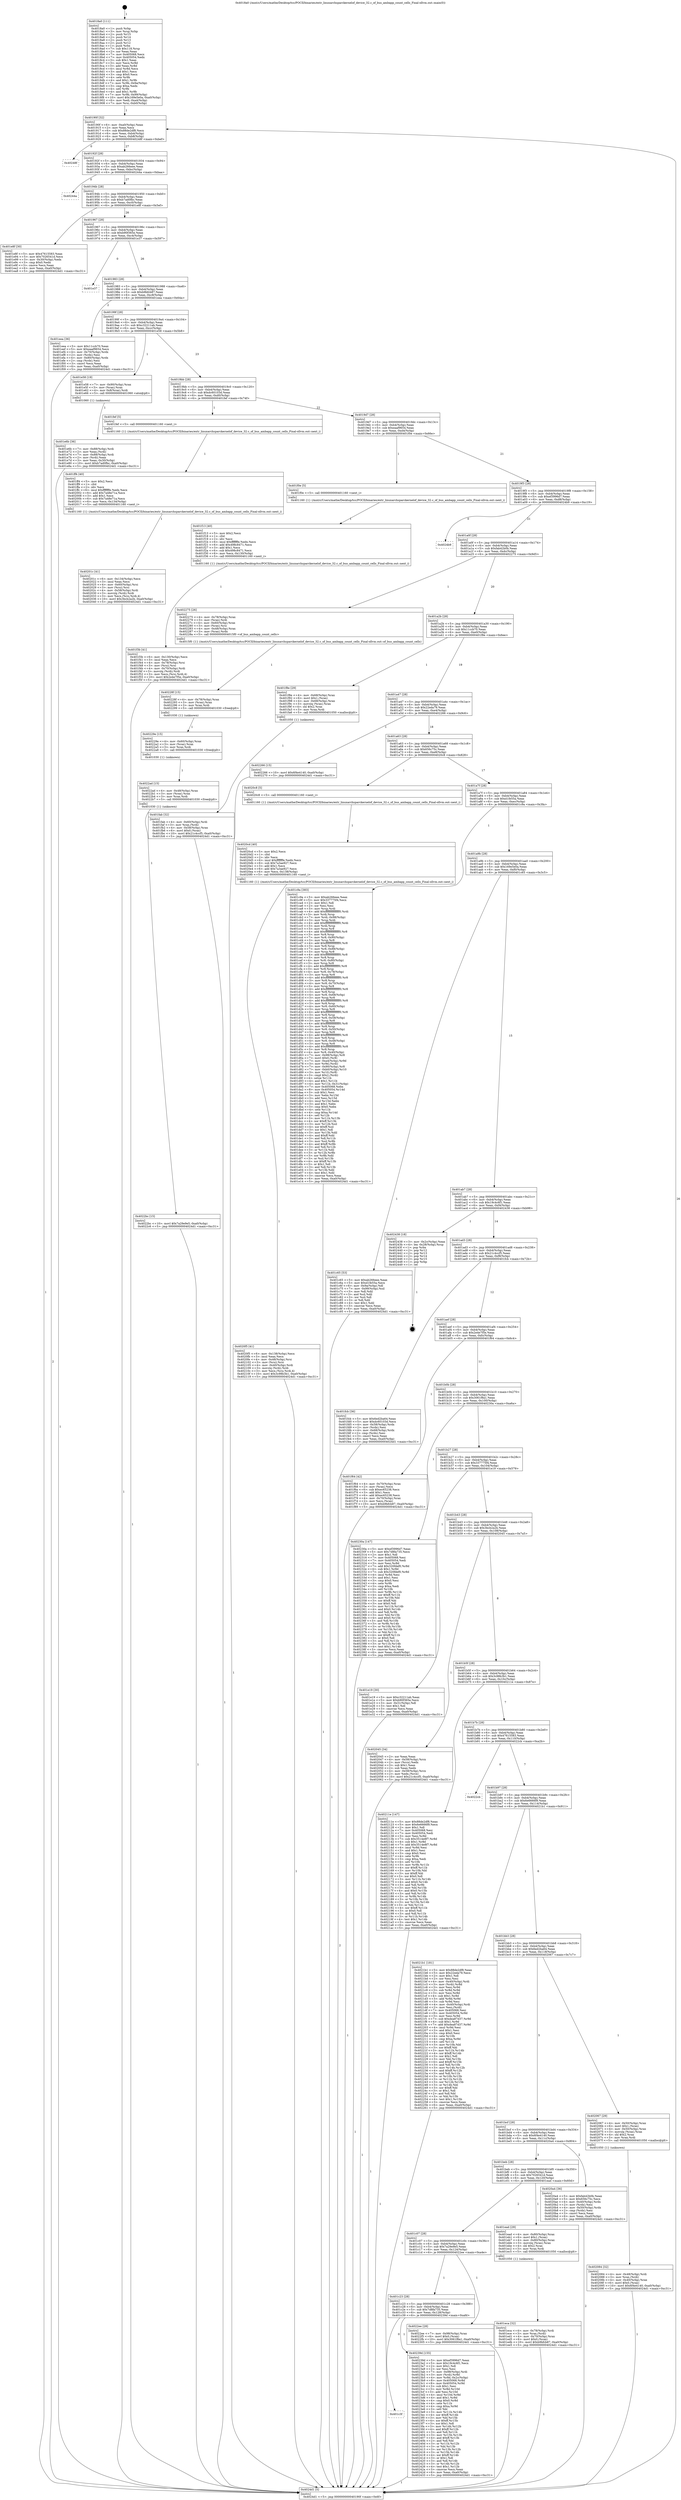 digraph "0x4018a0" {
  label = "0x4018a0 (/mnt/c/Users/mathe/Desktop/tcc/POCII/binaries/extr_linuxarchsparckernelof_device_32.c_of_bus_ambapp_count_cells_Final-ollvm.out::main(0))"
  labelloc = "t"
  node[shape=record]

  Entry [label="",width=0.3,height=0.3,shape=circle,fillcolor=black,style=filled]
  "0x40190f" [label="{
     0x40190f [32]\l
     | [instrs]\l
     &nbsp;&nbsp;0x40190f \<+6\>: mov -0xa0(%rbp),%eax\l
     &nbsp;&nbsp;0x401915 \<+2\>: mov %eax,%ecx\l
     &nbsp;&nbsp;0x401917 \<+6\>: sub $0x88de2df8,%ecx\l
     &nbsp;&nbsp;0x40191d \<+6\>: mov %eax,-0xb4(%rbp)\l
     &nbsp;&nbsp;0x401923 \<+6\>: mov %ecx,-0xb8(%rbp)\l
     &nbsp;&nbsp;0x401929 \<+6\>: je 000000000040248f \<main+0xbef\>\l
  }"]
  "0x40248f" [label="{
     0x40248f\l
  }", style=dashed]
  "0x40192f" [label="{
     0x40192f [28]\l
     | [instrs]\l
     &nbsp;&nbsp;0x40192f \<+5\>: jmp 0000000000401934 \<main+0x94\>\l
     &nbsp;&nbsp;0x401934 \<+6\>: mov -0xb4(%rbp),%eax\l
     &nbsp;&nbsp;0x40193a \<+5\>: sub $0xab266eee,%eax\l
     &nbsp;&nbsp;0x40193f \<+6\>: mov %eax,-0xbc(%rbp)\l
     &nbsp;&nbsp;0x401945 \<+6\>: je 000000000040244a \<main+0xbaa\>\l
  }"]
  Exit [label="",width=0.3,height=0.3,shape=circle,fillcolor=black,style=filled,peripheries=2]
  "0x40244a" [label="{
     0x40244a\l
  }", style=dashed]
  "0x40194b" [label="{
     0x40194b [28]\l
     | [instrs]\l
     &nbsp;&nbsp;0x40194b \<+5\>: jmp 0000000000401950 \<main+0xb0\>\l
     &nbsp;&nbsp;0x401950 \<+6\>: mov -0xb4(%rbp),%eax\l
     &nbsp;&nbsp;0x401956 \<+5\>: sub $0xb7ad0fbc,%eax\l
     &nbsp;&nbsp;0x40195b \<+6\>: mov %eax,-0xc0(%rbp)\l
     &nbsp;&nbsp;0x401961 \<+6\>: je 0000000000401e8f \<main+0x5ef\>\l
  }"]
  "0x401c3f" [label="{
     0x401c3f\l
  }", style=dashed]
  "0x401e8f" [label="{
     0x401e8f [30]\l
     | [instrs]\l
     &nbsp;&nbsp;0x401e8f \<+5\>: mov $0x47615583,%eax\l
     &nbsp;&nbsp;0x401e94 \<+5\>: mov $0x7026541d,%ecx\l
     &nbsp;&nbsp;0x401e99 \<+3\>: mov -0x30(%rbp),%edx\l
     &nbsp;&nbsp;0x401e9c \<+3\>: cmp $0x0,%edx\l
     &nbsp;&nbsp;0x401e9f \<+3\>: cmove %ecx,%eax\l
     &nbsp;&nbsp;0x401ea2 \<+6\>: mov %eax,-0xa0(%rbp)\l
     &nbsp;&nbsp;0x401ea8 \<+5\>: jmp 00000000004024d1 \<main+0xc31\>\l
  }"]
  "0x401967" [label="{
     0x401967 [28]\l
     | [instrs]\l
     &nbsp;&nbsp;0x401967 \<+5\>: jmp 000000000040196c \<main+0xcc\>\l
     &nbsp;&nbsp;0x40196c \<+6\>: mov -0xb4(%rbp),%eax\l
     &nbsp;&nbsp;0x401972 \<+5\>: sub $0xb90f365e,%eax\l
     &nbsp;&nbsp;0x401977 \<+6\>: mov %eax,-0xc4(%rbp)\l
     &nbsp;&nbsp;0x40197d \<+6\>: je 0000000000401e37 \<main+0x597\>\l
  }"]
  "0x40239d" [label="{
     0x40239d [155]\l
     | [instrs]\l
     &nbsp;&nbsp;0x40239d \<+5\>: mov $0xef3996d7,%eax\l
     &nbsp;&nbsp;0x4023a2 \<+5\>: mov $0x19c4c6f1,%ecx\l
     &nbsp;&nbsp;0x4023a7 \<+2\>: mov $0x1,%dl\l
     &nbsp;&nbsp;0x4023a9 \<+2\>: xor %esi,%esi\l
     &nbsp;&nbsp;0x4023ab \<+7\>: mov -0x98(%rbp),%rdi\l
     &nbsp;&nbsp;0x4023b2 \<+3\>: mov (%rdi),%r8d\l
     &nbsp;&nbsp;0x4023b5 \<+4\>: mov %r8d,-0x2c(%rbp)\l
     &nbsp;&nbsp;0x4023b9 \<+8\>: mov 0x405068,%r8d\l
     &nbsp;&nbsp;0x4023c1 \<+8\>: mov 0x405054,%r9d\l
     &nbsp;&nbsp;0x4023c9 \<+3\>: sub $0x1,%esi\l
     &nbsp;&nbsp;0x4023cc \<+3\>: mov %r8d,%r10d\l
     &nbsp;&nbsp;0x4023cf \<+3\>: add %esi,%r10d\l
     &nbsp;&nbsp;0x4023d2 \<+4\>: imul %r10d,%r8d\l
     &nbsp;&nbsp;0x4023d6 \<+4\>: and $0x1,%r8d\l
     &nbsp;&nbsp;0x4023da \<+4\>: cmp $0x0,%r8d\l
     &nbsp;&nbsp;0x4023de \<+4\>: sete %r11b\l
     &nbsp;&nbsp;0x4023e2 \<+4\>: cmp $0xa,%r9d\l
     &nbsp;&nbsp;0x4023e6 \<+3\>: setl %bl\l
     &nbsp;&nbsp;0x4023e9 \<+3\>: mov %r11b,%r14b\l
     &nbsp;&nbsp;0x4023ec \<+4\>: xor $0xff,%r14b\l
     &nbsp;&nbsp;0x4023f0 \<+3\>: mov %bl,%r15b\l
     &nbsp;&nbsp;0x4023f3 \<+4\>: xor $0xff,%r15b\l
     &nbsp;&nbsp;0x4023f7 \<+3\>: xor $0x1,%dl\l
     &nbsp;&nbsp;0x4023fa \<+3\>: mov %r14b,%r12b\l
     &nbsp;&nbsp;0x4023fd \<+4\>: and $0xff,%r12b\l
     &nbsp;&nbsp;0x402401 \<+3\>: and %dl,%r11b\l
     &nbsp;&nbsp;0x402404 \<+3\>: mov %r15b,%r13b\l
     &nbsp;&nbsp;0x402407 \<+4\>: and $0xff,%r13b\l
     &nbsp;&nbsp;0x40240b \<+2\>: and %dl,%bl\l
     &nbsp;&nbsp;0x40240d \<+3\>: or %r11b,%r12b\l
     &nbsp;&nbsp;0x402410 \<+3\>: or %bl,%r13b\l
     &nbsp;&nbsp;0x402413 \<+3\>: xor %r13b,%r12b\l
     &nbsp;&nbsp;0x402416 \<+3\>: or %r15b,%r14b\l
     &nbsp;&nbsp;0x402419 \<+4\>: xor $0xff,%r14b\l
     &nbsp;&nbsp;0x40241d \<+3\>: or $0x1,%dl\l
     &nbsp;&nbsp;0x402420 \<+3\>: and %dl,%r14b\l
     &nbsp;&nbsp;0x402423 \<+3\>: or %r14b,%r12b\l
     &nbsp;&nbsp;0x402426 \<+4\>: test $0x1,%r12b\l
     &nbsp;&nbsp;0x40242a \<+3\>: cmovne %ecx,%eax\l
     &nbsp;&nbsp;0x40242d \<+6\>: mov %eax,-0xa0(%rbp)\l
     &nbsp;&nbsp;0x402433 \<+5\>: jmp 00000000004024d1 \<main+0xc31\>\l
  }"]
  "0x401e37" [label="{
     0x401e37\l
  }", style=dashed]
  "0x401983" [label="{
     0x401983 [28]\l
     | [instrs]\l
     &nbsp;&nbsp;0x401983 \<+5\>: jmp 0000000000401988 \<main+0xe8\>\l
     &nbsp;&nbsp;0x401988 \<+6\>: mov -0xb4(%rbp),%eax\l
     &nbsp;&nbsp;0x40198e \<+5\>: sub $0xb9bfcb87,%eax\l
     &nbsp;&nbsp;0x401993 \<+6\>: mov %eax,-0xc8(%rbp)\l
     &nbsp;&nbsp;0x401999 \<+6\>: je 0000000000401eea \<main+0x64a\>\l
  }"]
  "0x401c23" [label="{
     0x401c23 [28]\l
     | [instrs]\l
     &nbsp;&nbsp;0x401c23 \<+5\>: jmp 0000000000401c28 \<main+0x388\>\l
     &nbsp;&nbsp;0x401c28 \<+6\>: mov -0xb4(%rbp),%eax\l
     &nbsp;&nbsp;0x401c2e \<+5\>: sub $0x7d8fa735,%eax\l
     &nbsp;&nbsp;0x401c33 \<+6\>: mov %eax,-0x128(%rbp)\l
     &nbsp;&nbsp;0x401c39 \<+6\>: je 000000000040239d \<main+0xafd\>\l
  }"]
  "0x401eea" [label="{
     0x401eea [36]\l
     | [instrs]\l
     &nbsp;&nbsp;0x401eea \<+5\>: mov $0x11ccb70,%eax\l
     &nbsp;&nbsp;0x401eef \<+5\>: mov $0xeaaf9654,%ecx\l
     &nbsp;&nbsp;0x401ef4 \<+4\>: mov -0x70(%rbp),%rdx\l
     &nbsp;&nbsp;0x401ef8 \<+2\>: mov (%rdx),%esi\l
     &nbsp;&nbsp;0x401efa \<+4\>: mov -0x80(%rbp),%rdx\l
     &nbsp;&nbsp;0x401efe \<+2\>: cmp (%rdx),%esi\l
     &nbsp;&nbsp;0x401f00 \<+3\>: cmovl %ecx,%eax\l
     &nbsp;&nbsp;0x401f03 \<+6\>: mov %eax,-0xa0(%rbp)\l
     &nbsp;&nbsp;0x401f09 \<+5\>: jmp 00000000004024d1 \<main+0xc31\>\l
  }"]
  "0x40199f" [label="{
     0x40199f [28]\l
     | [instrs]\l
     &nbsp;&nbsp;0x40199f \<+5\>: jmp 00000000004019a4 \<main+0x104\>\l
     &nbsp;&nbsp;0x4019a4 \<+6\>: mov -0xb4(%rbp),%eax\l
     &nbsp;&nbsp;0x4019aa \<+5\>: sub $0xc32211ab,%eax\l
     &nbsp;&nbsp;0x4019af \<+6\>: mov %eax,-0xcc(%rbp)\l
     &nbsp;&nbsp;0x4019b5 \<+6\>: je 0000000000401e58 \<main+0x5b8\>\l
  }"]
  "0x4022ee" [label="{
     0x4022ee [28]\l
     | [instrs]\l
     &nbsp;&nbsp;0x4022ee \<+7\>: mov -0x98(%rbp),%rax\l
     &nbsp;&nbsp;0x4022f5 \<+6\>: movl $0x0,(%rax)\l
     &nbsp;&nbsp;0x4022fb \<+10\>: movl $0x3061f8a1,-0xa0(%rbp)\l
     &nbsp;&nbsp;0x402305 \<+5\>: jmp 00000000004024d1 \<main+0xc31\>\l
  }"]
  "0x401e58" [label="{
     0x401e58 [19]\l
     | [instrs]\l
     &nbsp;&nbsp;0x401e58 \<+7\>: mov -0x90(%rbp),%rax\l
     &nbsp;&nbsp;0x401e5f \<+3\>: mov (%rax),%rax\l
     &nbsp;&nbsp;0x401e62 \<+4\>: mov 0x8(%rax),%rdi\l
     &nbsp;&nbsp;0x401e66 \<+5\>: call 0000000000401060 \<atoi@plt\>\l
     | [calls]\l
     &nbsp;&nbsp;0x401060 \{1\} (unknown)\l
  }"]
  "0x4019bb" [label="{
     0x4019bb [28]\l
     | [instrs]\l
     &nbsp;&nbsp;0x4019bb \<+5\>: jmp 00000000004019c0 \<main+0x120\>\l
     &nbsp;&nbsp;0x4019c0 \<+6\>: mov -0xb4(%rbp),%eax\l
     &nbsp;&nbsp;0x4019c6 \<+5\>: sub $0xdc60103d,%eax\l
     &nbsp;&nbsp;0x4019cb \<+6\>: mov %eax,-0xd0(%rbp)\l
     &nbsp;&nbsp;0x4019d1 \<+6\>: je 0000000000401fef \<main+0x74f\>\l
  }"]
  "0x4022bc" [label="{
     0x4022bc [15]\l
     | [instrs]\l
     &nbsp;&nbsp;0x4022bc \<+10\>: movl $0x7a29e9e5,-0xa0(%rbp)\l
     &nbsp;&nbsp;0x4022c6 \<+5\>: jmp 00000000004024d1 \<main+0xc31\>\l
  }"]
  "0x401fef" [label="{
     0x401fef [5]\l
     | [instrs]\l
     &nbsp;&nbsp;0x401fef \<+5\>: call 0000000000401160 \<next_i\>\l
     | [calls]\l
     &nbsp;&nbsp;0x401160 \{1\} (/mnt/c/Users/mathe/Desktop/tcc/POCII/binaries/extr_linuxarchsparckernelof_device_32.c_of_bus_ambapp_count_cells_Final-ollvm.out::next_i)\l
  }"]
  "0x4019d7" [label="{
     0x4019d7 [28]\l
     | [instrs]\l
     &nbsp;&nbsp;0x4019d7 \<+5\>: jmp 00000000004019dc \<main+0x13c\>\l
     &nbsp;&nbsp;0x4019dc \<+6\>: mov -0xb4(%rbp),%eax\l
     &nbsp;&nbsp;0x4019e2 \<+5\>: sub $0xeaaf9654,%eax\l
     &nbsp;&nbsp;0x4019e7 \<+6\>: mov %eax,-0xd4(%rbp)\l
     &nbsp;&nbsp;0x4019ed \<+6\>: je 0000000000401f0e \<main+0x66e\>\l
  }"]
  "0x4022ad" [label="{
     0x4022ad [15]\l
     | [instrs]\l
     &nbsp;&nbsp;0x4022ad \<+4\>: mov -0x48(%rbp),%rax\l
     &nbsp;&nbsp;0x4022b1 \<+3\>: mov (%rax),%rax\l
     &nbsp;&nbsp;0x4022b4 \<+3\>: mov %rax,%rdi\l
     &nbsp;&nbsp;0x4022b7 \<+5\>: call 0000000000401030 \<free@plt\>\l
     | [calls]\l
     &nbsp;&nbsp;0x401030 \{1\} (unknown)\l
  }"]
  "0x401f0e" [label="{
     0x401f0e [5]\l
     | [instrs]\l
     &nbsp;&nbsp;0x401f0e \<+5\>: call 0000000000401160 \<next_i\>\l
     | [calls]\l
     &nbsp;&nbsp;0x401160 \{1\} (/mnt/c/Users/mathe/Desktop/tcc/POCII/binaries/extr_linuxarchsparckernelof_device_32.c_of_bus_ambapp_count_cells_Final-ollvm.out::next_i)\l
  }"]
  "0x4019f3" [label="{
     0x4019f3 [28]\l
     | [instrs]\l
     &nbsp;&nbsp;0x4019f3 \<+5\>: jmp 00000000004019f8 \<main+0x158\>\l
     &nbsp;&nbsp;0x4019f8 \<+6\>: mov -0xb4(%rbp),%eax\l
     &nbsp;&nbsp;0x4019fe \<+5\>: sub $0xef3996d7,%eax\l
     &nbsp;&nbsp;0x401a03 \<+6\>: mov %eax,-0xd8(%rbp)\l
     &nbsp;&nbsp;0x401a09 \<+6\>: je 00000000004024b9 \<main+0xc19\>\l
  }"]
  "0x40229e" [label="{
     0x40229e [15]\l
     | [instrs]\l
     &nbsp;&nbsp;0x40229e \<+4\>: mov -0x60(%rbp),%rax\l
     &nbsp;&nbsp;0x4022a2 \<+3\>: mov (%rax),%rax\l
     &nbsp;&nbsp;0x4022a5 \<+3\>: mov %rax,%rdi\l
     &nbsp;&nbsp;0x4022a8 \<+5\>: call 0000000000401030 \<free@plt\>\l
     | [calls]\l
     &nbsp;&nbsp;0x401030 \{1\} (unknown)\l
  }"]
  "0x4024b9" [label="{
     0x4024b9\l
  }", style=dashed]
  "0x401a0f" [label="{
     0x401a0f [28]\l
     | [instrs]\l
     &nbsp;&nbsp;0x401a0f \<+5\>: jmp 0000000000401a14 \<main+0x174\>\l
     &nbsp;&nbsp;0x401a14 \<+6\>: mov -0xb4(%rbp),%eax\l
     &nbsp;&nbsp;0x401a1a \<+5\>: sub $0xfab42b0b,%eax\l
     &nbsp;&nbsp;0x401a1f \<+6\>: mov %eax,-0xdc(%rbp)\l
     &nbsp;&nbsp;0x401a25 \<+6\>: je 0000000000402275 \<main+0x9d5\>\l
  }"]
  "0x40228f" [label="{
     0x40228f [15]\l
     | [instrs]\l
     &nbsp;&nbsp;0x40228f \<+4\>: mov -0x78(%rbp),%rax\l
     &nbsp;&nbsp;0x402293 \<+3\>: mov (%rax),%rax\l
     &nbsp;&nbsp;0x402296 \<+3\>: mov %rax,%rdi\l
     &nbsp;&nbsp;0x402299 \<+5\>: call 0000000000401030 \<free@plt\>\l
     | [calls]\l
     &nbsp;&nbsp;0x401030 \{1\} (unknown)\l
  }"]
  "0x402275" [label="{
     0x402275 [26]\l
     | [instrs]\l
     &nbsp;&nbsp;0x402275 \<+4\>: mov -0x78(%rbp),%rax\l
     &nbsp;&nbsp;0x402279 \<+3\>: mov (%rax),%rdi\l
     &nbsp;&nbsp;0x40227c \<+4\>: mov -0x60(%rbp),%rax\l
     &nbsp;&nbsp;0x402280 \<+3\>: mov (%rax),%rsi\l
     &nbsp;&nbsp;0x402283 \<+4\>: mov -0x48(%rbp),%rax\l
     &nbsp;&nbsp;0x402287 \<+3\>: mov (%rax),%rdx\l
     &nbsp;&nbsp;0x40228a \<+5\>: call 00000000004015f0 \<of_bus_ambapp_count_cells\>\l
     | [calls]\l
     &nbsp;&nbsp;0x4015f0 \{1\} (/mnt/c/Users/mathe/Desktop/tcc/POCII/binaries/extr_linuxarchsparckernelof_device_32.c_of_bus_ambapp_count_cells_Final-ollvm.out::of_bus_ambapp_count_cells)\l
  }"]
  "0x401a2b" [label="{
     0x401a2b [28]\l
     | [instrs]\l
     &nbsp;&nbsp;0x401a2b \<+5\>: jmp 0000000000401a30 \<main+0x190\>\l
     &nbsp;&nbsp;0x401a30 \<+6\>: mov -0xb4(%rbp),%eax\l
     &nbsp;&nbsp;0x401a36 \<+5\>: sub $0x11ccb70,%eax\l
     &nbsp;&nbsp;0x401a3b \<+6\>: mov %eax,-0xe0(%rbp)\l
     &nbsp;&nbsp;0x401a41 \<+6\>: je 0000000000401f8e \<main+0x6ee\>\l
  }"]
  "0x4020f5" [label="{
     0x4020f5 [41]\l
     | [instrs]\l
     &nbsp;&nbsp;0x4020f5 \<+6\>: mov -0x138(%rbp),%ecx\l
     &nbsp;&nbsp;0x4020fb \<+3\>: imul %eax,%ecx\l
     &nbsp;&nbsp;0x4020fe \<+4\>: mov -0x48(%rbp),%rsi\l
     &nbsp;&nbsp;0x402102 \<+3\>: mov (%rsi),%rsi\l
     &nbsp;&nbsp;0x402105 \<+4\>: mov -0x40(%rbp),%rdi\l
     &nbsp;&nbsp;0x402109 \<+3\>: movslq (%rdi),%rdi\l
     &nbsp;&nbsp;0x40210c \<+3\>: mov %ecx,(%rsi,%rdi,4)\l
     &nbsp;&nbsp;0x40210f \<+10\>: movl $0x3c98b3b1,-0xa0(%rbp)\l
     &nbsp;&nbsp;0x402119 \<+5\>: jmp 00000000004024d1 \<main+0xc31\>\l
  }"]
  "0x401f8e" [label="{
     0x401f8e [29]\l
     | [instrs]\l
     &nbsp;&nbsp;0x401f8e \<+4\>: mov -0x68(%rbp),%rax\l
     &nbsp;&nbsp;0x401f92 \<+6\>: movl $0x1,(%rax)\l
     &nbsp;&nbsp;0x401f98 \<+4\>: mov -0x68(%rbp),%rax\l
     &nbsp;&nbsp;0x401f9c \<+3\>: movslq (%rax),%rax\l
     &nbsp;&nbsp;0x401f9f \<+4\>: shl $0x2,%rax\l
     &nbsp;&nbsp;0x401fa3 \<+3\>: mov %rax,%rdi\l
     &nbsp;&nbsp;0x401fa6 \<+5\>: call 0000000000401050 \<malloc@plt\>\l
     | [calls]\l
     &nbsp;&nbsp;0x401050 \{1\} (unknown)\l
  }"]
  "0x401a47" [label="{
     0x401a47 [28]\l
     | [instrs]\l
     &nbsp;&nbsp;0x401a47 \<+5\>: jmp 0000000000401a4c \<main+0x1ac\>\l
     &nbsp;&nbsp;0x401a4c \<+6\>: mov -0xb4(%rbp),%eax\l
     &nbsp;&nbsp;0x401a52 \<+5\>: sub $0x22eda79,%eax\l
     &nbsp;&nbsp;0x401a57 \<+6\>: mov %eax,-0xe4(%rbp)\l
     &nbsp;&nbsp;0x401a5d \<+6\>: je 0000000000402266 \<main+0x9c6\>\l
  }"]
  "0x4020cd" [label="{
     0x4020cd [40]\l
     | [instrs]\l
     &nbsp;&nbsp;0x4020cd \<+5\>: mov $0x2,%ecx\l
     &nbsp;&nbsp;0x4020d2 \<+1\>: cltd\l
     &nbsp;&nbsp;0x4020d3 \<+2\>: idiv %ecx\l
     &nbsp;&nbsp;0x4020d5 \<+6\>: imul $0xfffffffe,%edx,%ecx\l
     &nbsp;&nbsp;0x4020db \<+6\>: sub $0x7a3ae927,%ecx\l
     &nbsp;&nbsp;0x4020e1 \<+3\>: add $0x1,%ecx\l
     &nbsp;&nbsp;0x4020e4 \<+6\>: add $0x7a3ae927,%ecx\l
     &nbsp;&nbsp;0x4020ea \<+6\>: mov %ecx,-0x138(%rbp)\l
     &nbsp;&nbsp;0x4020f0 \<+5\>: call 0000000000401160 \<next_i\>\l
     | [calls]\l
     &nbsp;&nbsp;0x401160 \{1\} (/mnt/c/Users/mathe/Desktop/tcc/POCII/binaries/extr_linuxarchsparckernelof_device_32.c_of_bus_ambapp_count_cells_Final-ollvm.out::next_i)\l
  }"]
  "0x402266" [label="{
     0x402266 [15]\l
     | [instrs]\l
     &nbsp;&nbsp;0x402266 \<+10\>: movl $0x6f4e4140,-0xa0(%rbp)\l
     &nbsp;&nbsp;0x402270 \<+5\>: jmp 00000000004024d1 \<main+0xc31\>\l
  }"]
  "0x401a63" [label="{
     0x401a63 [28]\l
     | [instrs]\l
     &nbsp;&nbsp;0x401a63 \<+5\>: jmp 0000000000401a68 \<main+0x1c8\>\l
     &nbsp;&nbsp;0x401a68 \<+6\>: mov -0xb4(%rbp),%eax\l
     &nbsp;&nbsp;0x401a6e \<+5\>: sub $0x656c75c,%eax\l
     &nbsp;&nbsp;0x401a73 \<+6\>: mov %eax,-0xe8(%rbp)\l
     &nbsp;&nbsp;0x401a79 \<+6\>: je 00000000004020c8 \<main+0x828\>\l
  }"]
  "0x402084" [label="{
     0x402084 [32]\l
     | [instrs]\l
     &nbsp;&nbsp;0x402084 \<+4\>: mov -0x48(%rbp),%rdi\l
     &nbsp;&nbsp;0x402088 \<+3\>: mov %rax,(%rdi)\l
     &nbsp;&nbsp;0x40208b \<+4\>: mov -0x40(%rbp),%rax\l
     &nbsp;&nbsp;0x40208f \<+6\>: movl $0x0,(%rax)\l
     &nbsp;&nbsp;0x402095 \<+10\>: movl $0x6f4e4140,-0xa0(%rbp)\l
     &nbsp;&nbsp;0x40209f \<+5\>: jmp 00000000004024d1 \<main+0xc31\>\l
  }"]
  "0x4020c8" [label="{
     0x4020c8 [5]\l
     | [instrs]\l
     &nbsp;&nbsp;0x4020c8 \<+5\>: call 0000000000401160 \<next_i\>\l
     | [calls]\l
     &nbsp;&nbsp;0x401160 \{1\} (/mnt/c/Users/mathe/Desktop/tcc/POCII/binaries/extr_linuxarchsparckernelof_device_32.c_of_bus_ambapp_count_cells_Final-ollvm.out::next_i)\l
  }"]
  "0x401a7f" [label="{
     0x401a7f [28]\l
     | [instrs]\l
     &nbsp;&nbsp;0x401a7f \<+5\>: jmp 0000000000401a84 \<main+0x1e4\>\l
     &nbsp;&nbsp;0x401a84 \<+6\>: mov -0xb4(%rbp),%eax\l
     &nbsp;&nbsp;0x401a8a \<+5\>: sub $0xd1fe55a,%eax\l
     &nbsp;&nbsp;0x401a8f \<+6\>: mov %eax,-0xec(%rbp)\l
     &nbsp;&nbsp;0x401a95 \<+6\>: je 0000000000401c9a \<main+0x3fa\>\l
  }"]
  "0x40201c" [label="{
     0x40201c [41]\l
     | [instrs]\l
     &nbsp;&nbsp;0x40201c \<+6\>: mov -0x134(%rbp),%ecx\l
     &nbsp;&nbsp;0x402022 \<+3\>: imul %eax,%ecx\l
     &nbsp;&nbsp;0x402025 \<+4\>: mov -0x60(%rbp),%rsi\l
     &nbsp;&nbsp;0x402029 \<+3\>: mov (%rsi),%rsi\l
     &nbsp;&nbsp;0x40202c \<+4\>: mov -0x58(%rbp),%rdi\l
     &nbsp;&nbsp;0x402030 \<+3\>: movslq (%rdi),%rdi\l
     &nbsp;&nbsp;0x402033 \<+3\>: mov %ecx,(%rsi,%rdi,4)\l
     &nbsp;&nbsp;0x402036 \<+10\>: movl $0x3bcb2a2b,-0xa0(%rbp)\l
     &nbsp;&nbsp;0x402040 \<+5\>: jmp 00000000004024d1 \<main+0xc31\>\l
  }"]
  "0x401c9a" [label="{
     0x401c9a [383]\l
     | [instrs]\l
     &nbsp;&nbsp;0x401c9a \<+5\>: mov $0xab266eee,%eax\l
     &nbsp;&nbsp;0x401c9f \<+5\>: mov $0x337775f4,%ecx\l
     &nbsp;&nbsp;0x401ca4 \<+2\>: mov $0x1,%dl\l
     &nbsp;&nbsp;0x401ca6 \<+2\>: xor %esi,%esi\l
     &nbsp;&nbsp;0x401ca8 \<+3\>: mov %rsp,%rdi\l
     &nbsp;&nbsp;0x401cab \<+4\>: add $0xfffffffffffffff0,%rdi\l
     &nbsp;&nbsp;0x401caf \<+3\>: mov %rdi,%rsp\l
     &nbsp;&nbsp;0x401cb2 \<+7\>: mov %rdi,-0x98(%rbp)\l
     &nbsp;&nbsp;0x401cb9 \<+3\>: mov %rsp,%rdi\l
     &nbsp;&nbsp;0x401cbc \<+4\>: add $0xfffffffffffffff0,%rdi\l
     &nbsp;&nbsp;0x401cc0 \<+3\>: mov %rdi,%rsp\l
     &nbsp;&nbsp;0x401cc3 \<+3\>: mov %rsp,%r8\l
     &nbsp;&nbsp;0x401cc6 \<+4\>: add $0xfffffffffffffff0,%r8\l
     &nbsp;&nbsp;0x401cca \<+3\>: mov %r8,%rsp\l
     &nbsp;&nbsp;0x401ccd \<+7\>: mov %r8,-0x90(%rbp)\l
     &nbsp;&nbsp;0x401cd4 \<+3\>: mov %rsp,%r8\l
     &nbsp;&nbsp;0x401cd7 \<+4\>: add $0xfffffffffffffff0,%r8\l
     &nbsp;&nbsp;0x401cdb \<+3\>: mov %r8,%rsp\l
     &nbsp;&nbsp;0x401cde \<+7\>: mov %r8,-0x88(%rbp)\l
     &nbsp;&nbsp;0x401ce5 \<+3\>: mov %rsp,%r8\l
     &nbsp;&nbsp;0x401ce8 \<+4\>: add $0xfffffffffffffff0,%r8\l
     &nbsp;&nbsp;0x401cec \<+3\>: mov %r8,%rsp\l
     &nbsp;&nbsp;0x401cef \<+4\>: mov %r8,-0x80(%rbp)\l
     &nbsp;&nbsp;0x401cf3 \<+3\>: mov %rsp,%r8\l
     &nbsp;&nbsp;0x401cf6 \<+4\>: add $0xfffffffffffffff0,%r8\l
     &nbsp;&nbsp;0x401cfa \<+3\>: mov %r8,%rsp\l
     &nbsp;&nbsp;0x401cfd \<+4\>: mov %r8,-0x78(%rbp)\l
     &nbsp;&nbsp;0x401d01 \<+3\>: mov %rsp,%r8\l
     &nbsp;&nbsp;0x401d04 \<+4\>: add $0xfffffffffffffff0,%r8\l
     &nbsp;&nbsp;0x401d08 \<+3\>: mov %r8,%rsp\l
     &nbsp;&nbsp;0x401d0b \<+4\>: mov %r8,-0x70(%rbp)\l
     &nbsp;&nbsp;0x401d0f \<+3\>: mov %rsp,%r8\l
     &nbsp;&nbsp;0x401d12 \<+4\>: add $0xfffffffffffffff0,%r8\l
     &nbsp;&nbsp;0x401d16 \<+3\>: mov %r8,%rsp\l
     &nbsp;&nbsp;0x401d19 \<+4\>: mov %r8,-0x68(%rbp)\l
     &nbsp;&nbsp;0x401d1d \<+3\>: mov %rsp,%r8\l
     &nbsp;&nbsp;0x401d20 \<+4\>: add $0xfffffffffffffff0,%r8\l
     &nbsp;&nbsp;0x401d24 \<+3\>: mov %r8,%rsp\l
     &nbsp;&nbsp;0x401d27 \<+4\>: mov %r8,-0x60(%rbp)\l
     &nbsp;&nbsp;0x401d2b \<+3\>: mov %rsp,%r8\l
     &nbsp;&nbsp;0x401d2e \<+4\>: add $0xfffffffffffffff0,%r8\l
     &nbsp;&nbsp;0x401d32 \<+3\>: mov %r8,%rsp\l
     &nbsp;&nbsp;0x401d35 \<+4\>: mov %r8,-0x58(%rbp)\l
     &nbsp;&nbsp;0x401d39 \<+3\>: mov %rsp,%r8\l
     &nbsp;&nbsp;0x401d3c \<+4\>: add $0xfffffffffffffff0,%r8\l
     &nbsp;&nbsp;0x401d40 \<+3\>: mov %r8,%rsp\l
     &nbsp;&nbsp;0x401d43 \<+4\>: mov %r8,-0x50(%rbp)\l
     &nbsp;&nbsp;0x401d47 \<+3\>: mov %rsp,%r8\l
     &nbsp;&nbsp;0x401d4a \<+4\>: add $0xfffffffffffffff0,%r8\l
     &nbsp;&nbsp;0x401d4e \<+3\>: mov %r8,%rsp\l
     &nbsp;&nbsp;0x401d51 \<+4\>: mov %r8,-0x48(%rbp)\l
     &nbsp;&nbsp;0x401d55 \<+3\>: mov %rsp,%r8\l
     &nbsp;&nbsp;0x401d58 \<+4\>: add $0xfffffffffffffff0,%r8\l
     &nbsp;&nbsp;0x401d5c \<+3\>: mov %r8,%rsp\l
     &nbsp;&nbsp;0x401d5f \<+4\>: mov %r8,-0x40(%rbp)\l
     &nbsp;&nbsp;0x401d63 \<+7\>: mov -0x98(%rbp),%r8\l
     &nbsp;&nbsp;0x401d6a \<+7\>: movl $0x0,(%r8)\l
     &nbsp;&nbsp;0x401d71 \<+7\>: mov -0xa4(%rbp),%r9d\l
     &nbsp;&nbsp;0x401d78 \<+3\>: mov %r9d,(%rdi)\l
     &nbsp;&nbsp;0x401d7b \<+7\>: mov -0x90(%rbp),%r8\l
     &nbsp;&nbsp;0x401d82 \<+7\>: mov -0xb0(%rbp),%r10\l
     &nbsp;&nbsp;0x401d89 \<+3\>: mov %r10,(%r8)\l
     &nbsp;&nbsp;0x401d8c \<+3\>: cmpl $0x2,(%rdi)\l
     &nbsp;&nbsp;0x401d8f \<+4\>: setne %r11b\l
     &nbsp;&nbsp;0x401d93 \<+4\>: and $0x1,%r11b\l
     &nbsp;&nbsp;0x401d97 \<+4\>: mov %r11b,-0x31(%rbp)\l
     &nbsp;&nbsp;0x401d9b \<+7\>: mov 0x405068,%ebx\l
     &nbsp;&nbsp;0x401da2 \<+8\>: mov 0x405054,%r14d\l
     &nbsp;&nbsp;0x401daa \<+3\>: sub $0x1,%esi\l
     &nbsp;&nbsp;0x401dad \<+3\>: mov %ebx,%r15d\l
     &nbsp;&nbsp;0x401db0 \<+3\>: add %esi,%r15d\l
     &nbsp;&nbsp;0x401db3 \<+4\>: imul %r15d,%ebx\l
     &nbsp;&nbsp;0x401db7 \<+3\>: and $0x1,%ebx\l
     &nbsp;&nbsp;0x401dba \<+3\>: cmp $0x0,%ebx\l
     &nbsp;&nbsp;0x401dbd \<+4\>: sete %r11b\l
     &nbsp;&nbsp;0x401dc1 \<+4\>: cmp $0xa,%r14d\l
     &nbsp;&nbsp;0x401dc5 \<+4\>: setl %r12b\l
     &nbsp;&nbsp;0x401dc9 \<+3\>: mov %r11b,%r13b\l
     &nbsp;&nbsp;0x401dcc \<+4\>: xor $0xff,%r13b\l
     &nbsp;&nbsp;0x401dd0 \<+3\>: mov %r12b,%sil\l
     &nbsp;&nbsp;0x401dd3 \<+4\>: xor $0xff,%sil\l
     &nbsp;&nbsp;0x401dd7 \<+3\>: xor $0x1,%dl\l
     &nbsp;&nbsp;0x401dda \<+3\>: mov %r13b,%dil\l
     &nbsp;&nbsp;0x401ddd \<+4\>: and $0xff,%dil\l
     &nbsp;&nbsp;0x401de1 \<+3\>: and %dl,%r11b\l
     &nbsp;&nbsp;0x401de4 \<+3\>: mov %sil,%r8b\l
     &nbsp;&nbsp;0x401de7 \<+4\>: and $0xff,%r8b\l
     &nbsp;&nbsp;0x401deb \<+3\>: and %dl,%r12b\l
     &nbsp;&nbsp;0x401dee \<+3\>: or %r11b,%dil\l
     &nbsp;&nbsp;0x401df1 \<+3\>: or %r12b,%r8b\l
     &nbsp;&nbsp;0x401df4 \<+3\>: xor %r8b,%dil\l
     &nbsp;&nbsp;0x401df7 \<+3\>: or %sil,%r13b\l
     &nbsp;&nbsp;0x401dfa \<+4\>: xor $0xff,%r13b\l
     &nbsp;&nbsp;0x401dfe \<+3\>: or $0x1,%dl\l
     &nbsp;&nbsp;0x401e01 \<+3\>: and %dl,%r13b\l
     &nbsp;&nbsp;0x401e04 \<+3\>: or %r13b,%dil\l
     &nbsp;&nbsp;0x401e07 \<+4\>: test $0x1,%dil\l
     &nbsp;&nbsp;0x401e0b \<+3\>: cmovne %ecx,%eax\l
     &nbsp;&nbsp;0x401e0e \<+6\>: mov %eax,-0xa0(%rbp)\l
     &nbsp;&nbsp;0x401e14 \<+5\>: jmp 00000000004024d1 \<main+0xc31\>\l
  }"]
  "0x401a9b" [label="{
     0x401a9b [28]\l
     | [instrs]\l
     &nbsp;&nbsp;0x401a9b \<+5\>: jmp 0000000000401aa0 \<main+0x200\>\l
     &nbsp;&nbsp;0x401aa0 \<+6\>: mov -0xb4(%rbp),%eax\l
     &nbsp;&nbsp;0x401aa6 \<+5\>: sub $0x169e5e0a,%eax\l
     &nbsp;&nbsp;0x401aab \<+6\>: mov %eax,-0xf0(%rbp)\l
     &nbsp;&nbsp;0x401ab1 \<+6\>: je 0000000000401c65 \<main+0x3c5\>\l
  }"]
  "0x401ff4" [label="{
     0x401ff4 [40]\l
     | [instrs]\l
     &nbsp;&nbsp;0x401ff4 \<+5\>: mov $0x2,%ecx\l
     &nbsp;&nbsp;0x401ff9 \<+1\>: cltd\l
     &nbsp;&nbsp;0x401ffa \<+2\>: idiv %ecx\l
     &nbsp;&nbsp;0x401ffc \<+6\>: imul $0xfffffffe,%edx,%ecx\l
     &nbsp;&nbsp;0x402002 \<+6\>: add $0x7a48e71a,%ecx\l
     &nbsp;&nbsp;0x402008 \<+3\>: add $0x1,%ecx\l
     &nbsp;&nbsp;0x40200b \<+6\>: sub $0x7a48e71a,%ecx\l
     &nbsp;&nbsp;0x402011 \<+6\>: mov %ecx,-0x134(%rbp)\l
     &nbsp;&nbsp;0x402017 \<+5\>: call 0000000000401160 \<next_i\>\l
     | [calls]\l
     &nbsp;&nbsp;0x401160 \{1\} (/mnt/c/Users/mathe/Desktop/tcc/POCII/binaries/extr_linuxarchsparckernelof_device_32.c_of_bus_ambapp_count_cells_Final-ollvm.out::next_i)\l
  }"]
  "0x401c65" [label="{
     0x401c65 [53]\l
     | [instrs]\l
     &nbsp;&nbsp;0x401c65 \<+5\>: mov $0xab266eee,%eax\l
     &nbsp;&nbsp;0x401c6a \<+5\>: mov $0xd1fe55a,%ecx\l
     &nbsp;&nbsp;0x401c6f \<+6\>: mov -0x9a(%rbp),%dl\l
     &nbsp;&nbsp;0x401c75 \<+7\>: mov -0x99(%rbp),%sil\l
     &nbsp;&nbsp;0x401c7c \<+3\>: mov %dl,%dil\l
     &nbsp;&nbsp;0x401c7f \<+3\>: and %sil,%dil\l
     &nbsp;&nbsp;0x401c82 \<+3\>: xor %sil,%dl\l
     &nbsp;&nbsp;0x401c85 \<+3\>: or %dl,%dil\l
     &nbsp;&nbsp;0x401c88 \<+4\>: test $0x1,%dil\l
     &nbsp;&nbsp;0x401c8c \<+3\>: cmovne %ecx,%eax\l
     &nbsp;&nbsp;0x401c8f \<+6\>: mov %eax,-0xa0(%rbp)\l
     &nbsp;&nbsp;0x401c95 \<+5\>: jmp 00000000004024d1 \<main+0xc31\>\l
  }"]
  "0x401ab7" [label="{
     0x401ab7 [28]\l
     | [instrs]\l
     &nbsp;&nbsp;0x401ab7 \<+5\>: jmp 0000000000401abc \<main+0x21c\>\l
     &nbsp;&nbsp;0x401abc \<+6\>: mov -0xb4(%rbp),%eax\l
     &nbsp;&nbsp;0x401ac2 \<+5\>: sub $0x19c4c6f1,%eax\l
     &nbsp;&nbsp;0x401ac7 \<+6\>: mov %eax,-0xf4(%rbp)\l
     &nbsp;&nbsp;0x401acd \<+6\>: je 0000000000402438 \<main+0xb98\>\l
  }"]
  "0x4024d1" [label="{
     0x4024d1 [5]\l
     | [instrs]\l
     &nbsp;&nbsp;0x4024d1 \<+5\>: jmp 000000000040190f \<main+0x6f\>\l
  }"]
  "0x4018a0" [label="{
     0x4018a0 [111]\l
     | [instrs]\l
     &nbsp;&nbsp;0x4018a0 \<+1\>: push %rbp\l
     &nbsp;&nbsp;0x4018a1 \<+3\>: mov %rsp,%rbp\l
     &nbsp;&nbsp;0x4018a4 \<+2\>: push %r15\l
     &nbsp;&nbsp;0x4018a6 \<+2\>: push %r14\l
     &nbsp;&nbsp;0x4018a8 \<+2\>: push %r13\l
     &nbsp;&nbsp;0x4018aa \<+2\>: push %r12\l
     &nbsp;&nbsp;0x4018ac \<+1\>: push %rbx\l
     &nbsp;&nbsp;0x4018ad \<+7\>: sub $0x118,%rsp\l
     &nbsp;&nbsp;0x4018b4 \<+2\>: xor %eax,%eax\l
     &nbsp;&nbsp;0x4018b6 \<+7\>: mov 0x405068,%ecx\l
     &nbsp;&nbsp;0x4018bd \<+7\>: mov 0x405054,%edx\l
     &nbsp;&nbsp;0x4018c4 \<+3\>: sub $0x1,%eax\l
     &nbsp;&nbsp;0x4018c7 \<+3\>: mov %ecx,%r8d\l
     &nbsp;&nbsp;0x4018ca \<+3\>: add %eax,%r8d\l
     &nbsp;&nbsp;0x4018cd \<+4\>: imul %r8d,%ecx\l
     &nbsp;&nbsp;0x4018d1 \<+3\>: and $0x1,%ecx\l
     &nbsp;&nbsp;0x4018d4 \<+3\>: cmp $0x0,%ecx\l
     &nbsp;&nbsp;0x4018d7 \<+4\>: sete %r9b\l
     &nbsp;&nbsp;0x4018db \<+4\>: and $0x1,%r9b\l
     &nbsp;&nbsp;0x4018df \<+7\>: mov %r9b,-0x9a(%rbp)\l
     &nbsp;&nbsp;0x4018e6 \<+3\>: cmp $0xa,%edx\l
     &nbsp;&nbsp;0x4018e9 \<+4\>: setl %r9b\l
     &nbsp;&nbsp;0x4018ed \<+4\>: and $0x1,%r9b\l
     &nbsp;&nbsp;0x4018f1 \<+7\>: mov %r9b,-0x99(%rbp)\l
     &nbsp;&nbsp;0x4018f8 \<+10\>: movl $0x169e5e0a,-0xa0(%rbp)\l
     &nbsp;&nbsp;0x401902 \<+6\>: mov %edi,-0xa4(%rbp)\l
     &nbsp;&nbsp;0x401908 \<+7\>: mov %rsi,-0xb0(%rbp)\l
  }"]
  "0x401fab" [label="{
     0x401fab [32]\l
     | [instrs]\l
     &nbsp;&nbsp;0x401fab \<+4\>: mov -0x60(%rbp),%rdi\l
     &nbsp;&nbsp;0x401faf \<+3\>: mov %rax,(%rdi)\l
     &nbsp;&nbsp;0x401fb2 \<+4\>: mov -0x58(%rbp),%rax\l
     &nbsp;&nbsp;0x401fb6 \<+6\>: movl $0x0,(%rax)\l
     &nbsp;&nbsp;0x401fbc \<+10\>: movl $0x21c4ccf5,-0xa0(%rbp)\l
     &nbsp;&nbsp;0x401fc6 \<+5\>: jmp 00000000004024d1 \<main+0xc31\>\l
  }"]
  "0x401f3b" [label="{
     0x401f3b [41]\l
     | [instrs]\l
     &nbsp;&nbsp;0x401f3b \<+6\>: mov -0x130(%rbp),%ecx\l
     &nbsp;&nbsp;0x401f41 \<+3\>: imul %eax,%ecx\l
     &nbsp;&nbsp;0x401f44 \<+4\>: mov -0x78(%rbp),%rsi\l
     &nbsp;&nbsp;0x401f48 \<+3\>: mov (%rsi),%rsi\l
     &nbsp;&nbsp;0x401f4b \<+4\>: mov -0x70(%rbp),%rdi\l
     &nbsp;&nbsp;0x401f4f \<+3\>: movslq (%rdi),%rdi\l
     &nbsp;&nbsp;0x401f52 \<+3\>: mov %ecx,(%rsi,%rdi,4)\l
     &nbsp;&nbsp;0x401f55 \<+10\>: movl $0x2e4e7f5e,-0xa0(%rbp)\l
     &nbsp;&nbsp;0x401f5f \<+5\>: jmp 00000000004024d1 \<main+0xc31\>\l
  }"]
  "0x402438" [label="{
     0x402438 [18]\l
     | [instrs]\l
     &nbsp;&nbsp;0x402438 \<+3\>: mov -0x2c(%rbp),%eax\l
     &nbsp;&nbsp;0x40243b \<+4\>: lea -0x28(%rbp),%rsp\l
     &nbsp;&nbsp;0x40243f \<+1\>: pop %rbx\l
     &nbsp;&nbsp;0x402440 \<+2\>: pop %r12\l
     &nbsp;&nbsp;0x402442 \<+2\>: pop %r13\l
     &nbsp;&nbsp;0x402444 \<+2\>: pop %r14\l
     &nbsp;&nbsp;0x402446 \<+2\>: pop %r15\l
     &nbsp;&nbsp;0x402448 \<+1\>: pop %rbp\l
     &nbsp;&nbsp;0x402449 \<+1\>: ret\l
  }"]
  "0x401ad3" [label="{
     0x401ad3 [28]\l
     | [instrs]\l
     &nbsp;&nbsp;0x401ad3 \<+5\>: jmp 0000000000401ad8 \<main+0x238\>\l
     &nbsp;&nbsp;0x401ad8 \<+6\>: mov -0xb4(%rbp),%eax\l
     &nbsp;&nbsp;0x401ade \<+5\>: sub $0x21c4ccf5,%eax\l
     &nbsp;&nbsp;0x401ae3 \<+6\>: mov %eax,-0xf8(%rbp)\l
     &nbsp;&nbsp;0x401ae9 \<+6\>: je 0000000000401fcb \<main+0x72b\>\l
  }"]
  "0x401f13" [label="{
     0x401f13 [40]\l
     | [instrs]\l
     &nbsp;&nbsp;0x401f13 \<+5\>: mov $0x2,%ecx\l
     &nbsp;&nbsp;0x401f18 \<+1\>: cltd\l
     &nbsp;&nbsp;0x401f19 \<+2\>: idiv %ecx\l
     &nbsp;&nbsp;0x401f1b \<+6\>: imul $0xfffffffe,%edx,%ecx\l
     &nbsp;&nbsp;0x401f21 \<+6\>: add $0x498c8471,%ecx\l
     &nbsp;&nbsp;0x401f27 \<+3\>: add $0x1,%ecx\l
     &nbsp;&nbsp;0x401f2a \<+6\>: sub $0x498c8471,%ecx\l
     &nbsp;&nbsp;0x401f30 \<+6\>: mov %ecx,-0x130(%rbp)\l
     &nbsp;&nbsp;0x401f36 \<+5\>: call 0000000000401160 \<next_i\>\l
     | [calls]\l
     &nbsp;&nbsp;0x401160 \{1\} (/mnt/c/Users/mathe/Desktop/tcc/POCII/binaries/extr_linuxarchsparckernelof_device_32.c_of_bus_ambapp_count_cells_Final-ollvm.out::next_i)\l
  }"]
  "0x401fcb" [label="{
     0x401fcb [36]\l
     | [instrs]\l
     &nbsp;&nbsp;0x401fcb \<+5\>: mov $0x6ed2ba64,%eax\l
     &nbsp;&nbsp;0x401fd0 \<+5\>: mov $0xdc60103d,%ecx\l
     &nbsp;&nbsp;0x401fd5 \<+4\>: mov -0x58(%rbp),%rdx\l
     &nbsp;&nbsp;0x401fd9 \<+2\>: mov (%rdx),%esi\l
     &nbsp;&nbsp;0x401fdb \<+4\>: mov -0x68(%rbp),%rdx\l
     &nbsp;&nbsp;0x401fdf \<+2\>: cmp (%rdx),%esi\l
     &nbsp;&nbsp;0x401fe1 \<+3\>: cmovl %ecx,%eax\l
     &nbsp;&nbsp;0x401fe4 \<+6\>: mov %eax,-0xa0(%rbp)\l
     &nbsp;&nbsp;0x401fea \<+5\>: jmp 00000000004024d1 \<main+0xc31\>\l
  }"]
  "0x401aef" [label="{
     0x401aef [28]\l
     | [instrs]\l
     &nbsp;&nbsp;0x401aef \<+5\>: jmp 0000000000401af4 \<main+0x254\>\l
     &nbsp;&nbsp;0x401af4 \<+6\>: mov -0xb4(%rbp),%eax\l
     &nbsp;&nbsp;0x401afa \<+5\>: sub $0x2e4e7f5e,%eax\l
     &nbsp;&nbsp;0x401aff \<+6\>: mov %eax,-0xfc(%rbp)\l
     &nbsp;&nbsp;0x401b05 \<+6\>: je 0000000000401f64 \<main+0x6c4\>\l
  }"]
  "0x401eca" [label="{
     0x401eca [32]\l
     | [instrs]\l
     &nbsp;&nbsp;0x401eca \<+4\>: mov -0x78(%rbp),%rdi\l
     &nbsp;&nbsp;0x401ece \<+3\>: mov %rax,(%rdi)\l
     &nbsp;&nbsp;0x401ed1 \<+4\>: mov -0x70(%rbp),%rax\l
     &nbsp;&nbsp;0x401ed5 \<+6\>: movl $0x0,(%rax)\l
     &nbsp;&nbsp;0x401edb \<+10\>: movl $0xb9bfcb87,-0xa0(%rbp)\l
     &nbsp;&nbsp;0x401ee5 \<+5\>: jmp 00000000004024d1 \<main+0xc31\>\l
  }"]
  "0x401f64" [label="{
     0x401f64 [42]\l
     | [instrs]\l
     &nbsp;&nbsp;0x401f64 \<+4\>: mov -0x70(%rbp),%rax\l
     &nbsp;&nbsp;0x401f68 \<+2\>: mov (%rax),%ecx\l
     &nbsp;&nbsp;0x401f6a \<+6\>: sub $0xec65238,%ecx\l
     &nbsp;&nbsp;0x401f70 \<+3\>: add $0x1,%ecx\l
     &nbsp;&nbsp;0x401f73 \<+6\>: add $0xec65238,%ecx\l
     &nbsp;&nbsp;0x401f79 \<+4\>: mov -0x70(%rbp),%rax\l
     &nbsp;&nbsp;0x401f7d \<+2\>: mov %ecx,(%rax)\l
     &nbsp;&nbsp;0x401f7f \<+10\>: movl $0xb9bfcb87,-0xa0(%rbp)\l
     &nbsp;&nbsp;0x401f89 \<+5\>: jmp 00000000004024d1 \<main+0xc31\>\l
  }"]
  "0x401b0b" [label="{
     0x401b0b [28]\l
     | [instrs]\l
     &nbsp;&nbsp;0x401b0b \<+5\>: jmp 0000000000401b10 \<main+0x270\>\l
     &nbsp;&nbsp;0x401b10 \<+6\>: mov -0xb4(%rbp),%eax\l
     &nbsp;&nbsp;0x401b16 \<+5\>: sub $0x3061f8a1,%eax\l
     &nbsp;&nbsp;0x401b1b \<+6\>: mov %eax,-0x100(%rbp)\l
     &nbsp;&nbsp;0x401b21 \<+6\>: je 000000000040230a \<main+0xa6a\>\l
  }"]
  "0x401c07" [label="{
     0x401c07 [28]\l
     | [instrs]\l
     &nbsp;&nbsp;0x401c07 \<+5\>: jmp 0000000000401c0c \<main+0x36c\>\l
     &nbsp;&nbsp;0x401c0c \<+6\>: mov -0xb4(%rbp),%eax\l
     &nbsp;&nbsp;0x401c12 \<+5\>: sub $0x7a29e9e5,%eax\l
     &nbsp;&nbsp;0x401c17 \<+6\>: mov %eax,-0x124(%rbp)\l
     &nbsp;&nbsp;0x401c1d \<+6\>: je 00000000004022ee \<main+0xa4e\>\l
  }"]
  "0x40230a" [label="{
     0x40230a [147]\l
     | [instrs]\l
     &nbsp;&nbsp;0x40230a \<+5\>: mov $0xef3996d7,%eax\l
     &nbsp;&nbsp;0x40230f \<+5\>: mov $0x7d8fa735,%ecx\l
     &nbsp;&nbsp;0x402314 \<+2\>: mov $0x1,%dl\l
     &nbsp;&nbsp;0x402316 \<+7\>: mov 0x405068,%esi\l
     &nbsp;&nbsp;0x40231d \<+7\>: mov 0x405054,%edi\l
     &nbsp;&nbsp;0x402324 \<+3\>: mov %esi,%r8d\l
     &nbsp;&nbsp;0x402327 \<+7\>: add $0x320fdef0,%r8d\l
     &nbsp;&nbsp;0x40232e \<+4\>: sub $0x1,%r8d\l
     &nbsp;&nbsp;0x402332 \<+7\>: sub $0x320fdef0,%r8d\l
     &nbsp;&nbsp;0x402339 \<+4\>: imul %r8d,%esi\l
     &nbsp;&nbsp;0x40233d \<+3\>: and $0x1,%esi\l
     &nbsp;&nbsp;0x402340 \<+3\>: cmp $0x0,%esi\l
     &nbsp;&nbsp;0x402343 \<+4\>: sete %r9b\l
     &nbsp;&nbsp;0x402347 \<+3\>: cmp $0xa,%edi\l
     &nbsp;&nbsp;0x40234a \<+4\>: setl %r10b\l
     &nbsp;&nbsp;0x40234e \<+3\>: mov %r9b,%r11b\l
     &nbsp;&nbsp;0x402351 \<+4\>: xor $0xff,%r11b\l
     &nbsp;&nbsp;0x402355 \<+3\>: mov %r10b,%bl\l
     &nbsp;&nbsp;0x402358 \<+3\>: xor $0xff,%bl\l
     &nbsp;&nbsp;0x40235b \<+3\>: xor $0x0,%dl\l
     &nbsp;&nbsp;0x40235e \<+3\>: mov %r11b,%r14b\l
     &nbsp;&nbsp;0x402361 \<+4\>: and $0x0,%r14b\l
     &nbsp;&nbsp;0x402365 \<+3\>: and %dl,%r9b\l
     &nbsp;&nbsp;0x402368 \<+3\>: mov %bl,%r15b\l
     &nbsp;&nbsp;0x40236b \<+4\>: and $0x0,%r15b\l
     &nbsp;&nbsp;0x40236f \<+3\>: and %dl,%r10b\l
     &nbsp;&nbsp;0x402372 \<+3\>: or %r9b,%r14b\l
     &nbsp;&nbsp;0x402375 \<+3\>: or %r10b,%r15b\l
     &nbsp;&nbsp;0x402378 \<+3\>: xor %r15b,%r14b\l
     &nbsp;&nbsp;0x40237b \<+3\>: or %bl,%r11b\l
     &nbsp;&nbsp;0x40237e \<+4\>: xor $0xff,%r11b\l
     &nbsp;&nbsp;0x402382 \<+3\>: or $0x0,%dl\l
     &nbsp;&nbsp;0x402385 \<+3\>: and %dl,%r11b\l
     &nbsp;&nbsp;0x402388 \<+3\>: or %r11b,%r14b\l
     &nbsp;&nbsp;0x40238b \<+4\>: test $0x1,%r14b\l
     &nbsp;&nbsp;0x40238f \<+3\>: cmovne %ecx,%eax\l
     &nbsp;&nbsp;0x402392 \<+6\>: mov %eax,-0xa0(%rbp)\l
     &nbsp;&nbsp;0x402398 \<+5\>: jmp 00000000004024d1 \<main+0xc31\>\l
  }"]
  "0x401b27" [label="{
     0x401b27 [28]\l
     | [instrs]\l
     &nbsp;&nbsp;0x401b27 \<+5\>: jmp 0000000000401b2c \<main+0x28c\>\l
     &nbsp;&nbsp;0x401b2c \<+6\>: mov -0xb4(%rbp),%eax\l
     &nbsp;&nbsp;0x401b32 \<+5\>: sub $0x337775f4,%eax\l
     &nbsp;&nbsp;0x401b37 \<+6\>: mov %eax,-0x104(%rbp)\l
     &nbsp;&nbsp;0x401b3d \<+6\>: je 0000000000401e19 \<main+0x579\>\l
  }"]
  "0x401ead" [label="{
     0x401ead [29]\l
     | [instrs]\l
     &nbsp;&nbsp;0x401ead \<+4\>: mov -0x80(%rbp),%rax\l
     &nbsp;&nbsp;0x401eb1 \<+6\>: movl $0x1,(%rax)\l
     &nbsp;&nbsp;0x401eb7 \<+4\>: mov -0x80(%rbp),%rax\l
     &nbsp;&nbsp;0x401ebb \<+3\>: movslq (%rax),%rax\l
     &nbsp;&nbsp;0x401ebe \<+4\>: shl $0x2,%rax\l
     &nbsp;&nbsp;0x401ec2 \<+3\>: mov %rax,%rdi\l
     &nbsp;&nbsp;0x401ec5 \<+5\>: call 0000000000401050 \<malloc@plt\>\l
     | [calls]\l
     &nbsp;&nbsp;0x401050 \{1\} (unknown)\l
  }"]
  "0x401e19" [label="{
     0x401e19 [30]\l
     | [instrs]\l
     &nbsp;&nbsp;0x401e19 \<+5\>: mov $0xc32211ab,%eax\l
     &nbsp;&nbsp;0x401e1e \<+5\>: mov $0xb90f365e,%ecx\l
     &nbsp;&nbsp;0x401e23 \<+3\>: mov -0x31(%rbp),%dl\l
     &nbsp;&nbsp;0x401e26 \<+3\>: test $0x1,%dl\l
     &nbsp;&nbsp;0x401e29 \<+3\>: cmovne %ecx,%eax\l
     &nbsp;&nbsp;0x401e2c \<+6\>: mov %eax,-0xa0(%rbp)\l
     &nbsp;&nbsp;0x401e32 \<+5\>: jmp 00000000004024d1 \<main+0xc31\>\l
  }"]
  "0x401b43" [label="{
     0x401b43 [28]\l
     | [instrs]\l
     &nbsp;&nbsp;0x401b43 \<+5\>: jmp 0000000000401b48 \<main+0x2a8\>\l
     &nbsp;&nbsp;0x401b48 \<+6\>: mov -0xb4(%rbp),%eax\l
     &nbsp;&nbsp;0x401b4e \<+5\>: sub $0x3bcb2a2b,%eax\l
     &nbsp;&nbsp;0x401b53 \<+6\>: mov %eax,-0x108(%rbp)\l
     &nbsp;&nbsp;0x401b59 \<+6\>: je 0000000000402045 \<main+0x7a5\>\l
  }"]
  "0x401e6b" [label="{
     0x401e6b [36]\l
     | [instrs]\l
     &nbsp;&nbsp;0x401e6b \<+7\>: mov -0x88(%rbp),%rdi\l
     &nbsp;&nbsp;0x401e72 \<+2\>: mov %eax,(%rdi)\l
     &nbsp;&nbsp;0x401e74 \<+7\>: mov -0x88(%rbp),%rdi\l
     &nbsp;&nbsp;0x401e7b \<+2\>: mov (%rdi),%eax\l
     &nbsp;&nbsp;0x401e7d \<+3\>: mov %eax,-0x30(%rbp)\l
     &nbsp;&nbsp;0x401e80 \<+10\>: movl $0xb7ad0fbc,-0xa0(%rbp)\l
     &nbsp;&nbsp;0x401e8a \<+5\>: jmp 00000000004024d1 \<main+0xc31\>\l
  }"]
  "0x401beb" [label="{
     0x401beb [28]\l
     | [instrs]\l
     &nbsp;&nbsp;0x401beb \<+5\>: jmp 0000000000401bf0 \<main+0x350\>\l
     &nbsp;&nbsp;0x401bf0 \<+6\>: mov -0xb4(%rbp),%eax\l
     &nbsp;&nbsp;0x401bf6 \<+5\>: sub $0x7026541d,%eax\l
     &nbsp;&nbsp;0x401bfb \<+6\>: mov %eax,-0x120(%rbp)\l
     &nbsp;&nbsp;0x401c01 \<+6\>: je 0000000000401ead \<main+0x60d\>\l
  }"]
  "0x402045" [label="{
     0x402045 [34]\l
     | [instrs]\l
     &nbsp;&nbsp;0x402045 \<+2\>: xor %eax,%eax\l
     &nbsp;&nbsp;0x402047 \<+4\>: mov -0x58(%rbp),%rcx\l
     &nbsp;&nbsp;0x40204b \<+2\>: mov (%rcx),%edx\l
     &nbsp;&nbsp;0x40204d \<+3\>: sub $0x1,%eax\l
     &nbsp;&nbsp;0x402050 \<+2\>: sub %eax,%edx\l
     &nbsp;&nbsp;0x402052 \<+4\>: mov -0x58(%rbp),%rcx\l
     &nbsp;&nbsp;0x402056 \<+2\>: mov %edx,(%rcx)\l
     &nbsp;&nbsp;0x402058 \<+10\>: movl $0x21c4ccf5,-0xa0(%rbp)\l
     &nbsp;&nbsp;0x402062 \<+5\>: jmp 00000000004024d1 \<main+0xc31\>\l
  }"]
  "0x401b5f" [label="{
     0x401b5f [28]\l
     | [instrs]\l
     &nbsp;&nbsp;0x401b5f \<+5\>: jmp 0000000000401b64 \<main+0x2c4\>\l
     &nbsp;&nbsp;0x401b64 \<+6\>: mov -0xb4(%rbp),%eax\l
     &nbsp;&nbsp;0x401b6a \<+5\>: sub $0x3c98b3b1,%eax\l
     &nbsp;&nbsp;0x401b6f \<+6\>: mov %eax,-0x10c(%rbp)\l
     &nbsp;&nbsp;0x401b75 \<+6\>: je 000000000040211e \<main+0x87e\>\l
  }"]
  "0x4020a4" [label="{
     0x4020a4 [36]\l
     | [instrs]\l
     &nbsp;&nbsp;0x4020a4 \<+5\>: mov $0xfab42b0b,%eax\l
     &nbsp;&nbsp;0x4020a9 \<+5\>: mov $0x656c75c,%ecx\l
     &nbsp;&nbsp;0x4020ae \<+4\>: mov -0x40(%rbp),%rdx\l
     &nbsp;&nbsp;0x4020b2 \<+2\>: mov (%rdx),%esi\l
     &nbsp;&nbsp;0x4020b4 \<+4\>: mov -0x50(%rbp),%rdx\l
     &nbsp;&nbsp;0x4020b8 \<+2\>: cmp (%rdx),%esi\l
     &nbsp;&nbsp;0x4020ba \<+3\>: cmovl %ecx,%eax\l
     &nbsp;&nbsp;0x4020bd \<+6\>: mov %eax,-0xa0(%rbp)\l
     &nbsp;&nbsp;0x4020c3 \<+5\>: jmp 00000000004024d1 \<main+0xc31\>\l
  }"]
  "0x40211e" [label="{
     0x40211e [147]\l
     | [instrs]\l
     &nbsp;&nbsp;0x40211e \<+5\>: mov $0x88de2df8,%eax\l
     &nbsp;&nbsp;0x402123 \<+5\>: mov $0x6e6666f9,%ecx\l
     &nbsp;&nbsp;0x402128 \<+2\>: mov $0x1,%dl\l
     &nbsp;&nbsp;0x40212a \<+7\>: mov 0x405068,%esi\l
     &nbsp;&nbsp;0x402131 \<+7\>: mov 0x405054,%edi\l
     &nbsp;&nbsp;0x402138 \<+3\>: mov %esi,%r8d\l
     &nbsp;&nbsp;0x40213b \<+7\>: sub $0x3514e8f7,%r8d\l
     &nbsp;&nbsp;0x402142 \<+4\>: sub $0x1,%r8d\l
     &nbsp;&nbsp;0x402146 \<+7\>: add $0x3514e8f7,%r8d\l
     &nbsp;&nbsp;0x40214d \<+4\>: imul %r8d,%esi\l
     &nbsp;&nbsp;0x402151 \<+3\>: and $0x1,%esi\l
     &nbsp;&nbsp;0x402154 \<+3\>: cmp $0x0,%esi\l
     &nbsp;&nbsp;0x402157 \<+4\>: sete %r9b\l
     &nbsp;&nbsp;0x40215b \<+3\>: cmp $0xa,%edi\l
     &nbsp;&nbsp;0x40215e \<+4\>: setl %r10b\l
     &nbsp;&nbsp;0x402162 \<+3\>: mov %r9b,%r11b\l
     &nbsp;&nbsp;0x402165 \<+4\>: xor $0xff,%r11b\l
     &nbsp;&nbsp;0x402169 \<+3\>: mov %r10b,%bl\l
     &nbsp;&nbsp;0x40216c \<+3\>: xor $0xff,%bl\l
     &nbsp;&nbsp;0x40216f \<+3\>: xor $0x0,%dl\l
     &nbsp;&nbsp;0x402172 \<+3\>: mov %r11b,%r14b\l
     &nbsp;&nbsp;0x402175 \<+4\>: and $0x0,%r14b\l
     &nbsp;&nbsp;0x402179 \<+3\>: and %dl,%r9b\l
     &nbsp;&nbsp;0x40217c \<+3\>: mov %bl,%r15b\l
     &nbsp;&nbsp;0x40217f \<+4\>: and $0x0,%r15b\l
     &nbsp;&nbsp;0x402183 \<+3\>: and %dl,%r10b\l
     &nbsp;&nbsp;0x402186 \<+3\>: or %r9b,%r14b\l
     &nbsp;&nbsp;0x402189 \<+3\>: or %r10b,%r15b\l
     &nbsp;&nbsp;0x40218c \<+3\>: xor %r15b,%r14b\l
     &nbsp;&nbsp;0x40218f \<+3\>: or %bl,%r11b\l
     &nbsp;&nbsp;0x402192 \<+4\>: xor $0xff,%r11b\l
     &nbsp;&nbsp;0x402196 \<+3\>: or $0x0,%dl\l
     &nbsp;&nbsp;0x402199 \<+3\>: and %dl,%r11b\l
     &nbsp;&nbsp;0x40219c \<+3\>: or %r11b,%r14b\l
     &nbsp;&nbsp;0x40219f \<+4\>: test $0x1,%r14b\l
     &nbsp;&nbsp;0x4021a3 \<+3\>: cmovne %ecx,%eax\l
     &nbsp;&nbsp;0x4021a6 \<+6\>: mov %eax,-0xa0(%rbp)\l
     &nbsp;&nbsp;0x4021ac \<+5\>: jmp 00000000004024d1 \<main+0xc31\>\l
  }"]
  "0x401b7b" [label="{
     0x401b7b [28]\l
     | [instrs]\l
     &nbsp;&nbsp;0x401b7b \<+5\>: jmp 0000000000401b80 \<main+0x2e0\>\l
     &nbsp;&nbsp;0x401b80 \<+6\>: mov -0xb4(%rbp),%eax\l
     &nbsp;&nbsp;0x401b86 \<+5\>: sub $0x47615583,%eax\l
     &nbsp;&nbsp;0x401b8b \<+6\>: mov %eax,-0x110(%rbp)\l
     &nbsp;&nbsp;0x401b91 \<+6\>: je 00000000004022cb \<main+0xa2b\>\l
  }"]
  "0x401bcf" [label="{
     0x401bcf [28]\l
     | [instrs]\l
     &nbsp;&nbsp;0x401bcf \<+5\>: jmp 0000000000401bd4 \<main+0x334\>\l
     &nbsp;&nbsp;0x401bd4 \<+6\>: mov -0xb4(%rbp),%eax\l
     &nbsp;&nbsp;0x401bda \<+5\>: sub $0x6f4e4140,%eax\l
     &nbsp;&nbsp;0x401bdf \<+6\>: mov %eax,-0x11c(%rbp)\l
     &nbsp;&nbsp;0x401be5 \<+6\>: je 00000000004020a4 \<main+0x804\>\l
  }"]
  "0x4022cb" [label="{
     0x4022cb\l
  }", style=dashed]
  "0x401b97" [label="{
     0x401b97 [28]\l
     | [instrs]\l
     &nbsp;&nbsp;0x401b97 \<+5\>: jmp 0000000000401b9c \<main+0x2fc\>\l
     &nbsp;&nbsp;0x401b9c \<+6\>: mov -0xb4(%rbp),%eax\l
     &nbsp;&nbsp;0x401ba2 \<+5\>: sub $0x6e6666f9,%eax\l
     &nbsp;&nbsp;0x401ba7 \<+6\>: mov %eax,-0x114(%rbp)\l
     &nbsp;&nbsp;0x401bad \<+6\>: je 00000000004021b1 \<main+0x911\>\l
  }"]
  "0x402067" [label="{
     0x402067 [29]\l
     | [instrs]\l
     &nbsp;&nbsp;0x402067 \<+4\>: mov -0x50(%rbp),%rax\l
     &nbsp;&nbsp;0x40206b \<+6\>: movl $0x1,(%rax)\l
     &nbsp;&nbsp;0x402071 \<+4\>: mov -0x50(%rbp),%rax\l
     &nbsp;&nbsp;0x402075 \<+3\>: movslq (%rax),%rax\l
     &nbsp;&nbsp;0x402078 \<+4\>: shl $0x2,%rax\l
     &nbsp;&nbsp;0x40207c \<+3\>: mov %rax,%rdi\l
     &nbsp;&nbsp;0x40207f \<+5\>: call 0000000000401050 \<malloc@plt\>\l
     | [calls]\l
     &nbsp;&nbsp;0x401050 \{1\} (unknown)\l
  }"]
  "0x4021b1" [label="{
     0x4021b1 [181]\l
     | [instrs]\l
     &nbsp;&nbsp;0x4021b1 \<+5\>: mov $0x88de2df8,%eax\l
     &nbsp;&nbsp;0x4021b6 \<+5\>: mov $0x22eda79,%ecx\l
     &nbsp;&nbsp;0x4021bb \<+2\>: mov $0x1,%dl\l
     &nbsp;&nbsp;0x4021bd \<+2\>: xor %esi,%esi\l
     &nbsp;&nbsp;0x4021bf \<+4\>: mov -0x40(%rbp),%rdi\l
     &nbsp;&nbsp;0x4021c3 \<+3\>: mov (%rdi),%r8d\l
     &nbsp;&nbsp;0x4021c6 \<+3\>: mov %esi,%r9d\l
     &nbsp;&nbsp;0x4021c9 \<+3\>: sub %r8d,%r9d\l
     &nbsp;&nbsp;0x4021cc \<+3\>: mov %esi,%r8d\l
     &nbsp;&nbsp;0x4021cf \<+4\>: sub $0x1,%r8d\l
     &nbsp;&nbsp;0x4021d3 \<+3\>: add %r8d,%r9d\l
     &nbsp;&nbsp;0x4021d6 \<+3\>: sub %r9d,%esi\l
     &nbsp;&nbsp;0x4021d9 \<+4\>: mov -0x40(%rbp),%rdi\l
     &nbsp;&nbsp;0x4021dd \<+2\>: mov %esi,(%rdi)\l
     &nbsp;&nbsp;0x4021df \<+7\>: mov 0x405068,%esi\l
     &nbsp;&nbsp;0x4021e6 \<+8\>: mov 0x405054,%r8d\l
     &nbsp;&nbsp;0x4021ee \<+3\>: mov %esi,%r9d\l
     &nbsp;&nbsp;0x4021f1 \<+7\>: sub $0xdea87d37,%r9d\l
     &nbsp;&nbsp;0x4021f8 \<+4\>: sub $0x1,%r9d\l
     &nbsp;&nbsp;0x4021fc \<+7\>: add $0xdea87d37,%r9d\l
     &nbsp;&nbsp;0x402203 \<+4\>: imul %r9d,%esi\l
     &nbsp;&nbsp;0x402207 \<+3\>: and $0x1,%esi\l
     &nbsp;&nbsp;0x40220a \<+3\>: cmp $0x0,%esi\l
     &nbsp;&nbsp;0x40220d \<+4\>: sete %r10b\l
     &nbsp;&nbsp;0x402211 \<+4\>: cmp $0xa,%r8d\l
     &nbsp;&nbsp;0x402215 \<+4\>: setl %r11b\l
     &nbsp;&nbsp;0x402219 \<+3\>: mov %r10b,%bl\l
     &nbsp;&nbsp;0x40221c \<+3\>: xor $0xff,%bl\l
     &nbsp;&nbsp;0x40221f \<+3\>: mov %r11b,%r14b\l
     &nbsp;&nbsp;0x402222 \<+4\>: xor $0xff,%r14b\l
     &nbsp;&nbsp;0x402226 \<+3\>: xor $0x1,%dl\l
     &nbsp;&nbsp;0x402229 \<+3\>: mov %bl,%r15b\l
     &nbsp;&nbsp;0x40222c \<+4\>: and $0xff,%r15b\l
     &nbsp;&nbsp;0x402230 \<+3\>: and %dl,%r10b\l
     &nbsp;&nbsp;0x402233 \<+3\>: mov %r14b,%r12b\l
     &nbsp;&nbsp;0x402236 \<+4\>: and $0xff,%r12b\l
     &nbsp;&nbsp;0x40223a \<+3\>: and %dl,%r11b\l
     &nbsp;&nbsp;0x40223d \<+3\>: or %r10b,%r15b\l
     &nbsp;&nbsp;0x402240 \<+3\>: or %r11b,%r12b\l
     &nbsp;&nbsp;0x402243 \<+3\>: xor %r12b,%r15b\l
     &nbsp;&nbsp;0x402246 \<+3\>: or %r14b,%bl\l
     &nbsp;&nbsp;0x402249 \<+3\>: xor $0xff,%bl\l
     &nbsp;&nbsp;0x40224c \<+3\>: or $0x1,%dl\l
     &nbsp;&nbsp;0x40224f \<+2\>: and %dl,%bl\l
     &nbsp;&nbsp;0x402251 \<+3\>: or %bl,%r15b\l
     &nbsp;&nbsp;0x402254 \<+4\>: test $0x1,%r15b\l
     &nbsp;&nbsp;0x402258 \<+3\>: cmovne %ecx,%eax\l
     &nbsp;&nbsp;0x40225b \<+6\>: mov %eax,-0xa0(%rbp)\l
     &nbsp;&nbsp;0x402261 \<+5\>: jmp 00000000004024d1 \<main+0xc31\>\l
  }"]
  "0x401bb3" [label="{
     0x401bb3 [28]\l
     | [instrs]\l
     &nbsp;&nbsp;0x401bb3 \<+5\>: jmp 0000000000401bb8 \<main+0x318\>\l
     &nbsp;&nbsp;0x401bb8 \<+6\>: mov -0xb4(%rbp),%eax\l
     &nbsp;&nbsp;0x401bbe \<+5\>: sub $0x6ed2ba64,%eax\l
     &nbsp;&nbsp;0x401bc3 \<+6\>: mov %eax,-0x118(%rbp)\l
     &nbsp;&nbsp;0x401bc9 \<+6\>: je 0000000000402067 \<main+0x7c7\>\l
  }"]
  Entry -> "0x4018a0" [label=" 1"]
  "0x40190f" -> "0x40248f" [label=" 0"]
  "0x40190f" -> "0x40192f" [label=" 27"]
  "0x402438" -> Exit [label=" 1"]
  "0x40192f" -> "0x40244a" [label=" 0"]
  "0x40192f" -> "0x40194b" [label=" 27"]
  "0x40239d" -> "0x4024d1" [label=" 1"]
  "0x40194b" -> "0x401e8f" [label=" 1"]
  "0x40194b" -> "0x401967" [label=" 26"]
  "0x401c23" -> "0x401c3f" [label=" 0"]
  "0x401967" -> "0x401e37" [label=" 0"]
  "0x401967" -> "0x401983" [label=" 26"]
  "0x401c23" -> "0x40239d" [label=" 1"]
  "0x401983" -> "0x401eea" [label=" 2"]
  "0x401983" -> "0x40199f" [label=" 24"]
  "0x40230a" -> "0x4024d1" [label=" 1"]
  "0x40199f" -> "0x401e58" [label=" 1"]
  "0x40199f" -> "0x4019bb" [label=" 23"]
  "0x4022ee" -> "0x4024d1" [label=" 1"]
  "0x4019bb" -> "0x401fef" [label=" 1"]
  "0x4019bb" -> "0x4019d7" [label=" 22"]
  "0x401c07" -> "0x4022ee" [label=" 1"]
  "0x4019d7" -> "0x401f0e" [label=" 1"]
  "0x4019d7" -> "0x4019f3" [label=" 21"]
  "0x401c07" -> "0x401c23" [label=" 1"]
  "0x4019f3" -> "0x4024b9" [label=" 0"]
  "0x4019f3" -> "0x401a0f" [label=" 21"]
  "0x4022bc" -> "0x4024d1" [label=" 1"]
  "0x401a0f" -> "0x402275" [label=" 1"]
  "0x401a0f" -> "0x401a2b" [label=" 20"]
  "0x4022ad" -> "0x4022bc" [label=" 1"]
  "0x401a2b" -> "0x401f8e" [label=" 1"]
  "0x401a2b" -> "0x401a47" [label=" 19"]
  "0x40229e" -> "0x4022ad" [label=" 1"]
  "0x401a47" -> "0x402266" [label=" 1"]
  "0x401a47" -> "0x401a63" [label=" 18"]
  "0x40228f" -> "0x40229e" [label=" 1"]
  "0x401a63" -> "0x4020c8" [label=" 1"]
  "0x401a63" -> "0x401a7f" [label=" 17"]
  "0x402275" -> "0x40228f" [label=" 1"]
  "0x401a7f" -> "0x401c9a" [label=" 1"]
  "0x401a7f" -> "0x401a9b" [label=" 16"]
  "0x402266" -> "0x4024d1" [label=" 1"]
  "0x401a9b" -> "0x401c65" [label=" 1"]
  "0x401a9b" -> "0x401ab7" [label=" 15"]
  "0x401c65" -> "0x4024d1" [label=" 1"]
  "0x4018a0" -> "0x40190f" [label=" 1"]
  "0x4024d1" -> "0x40190f" [label=" 26"]
  "0x4021b1" -> "0x4024d1" [label=" 1"]
  "0x401c9a" -> "0x4024d1" [label=" 1"]
  "0x40211e" -> "0x4024d1" [label=" 1"]
  "0x401ab7" -> "0x402438" [label=" 1"]
  "0x401ab7" -> "0x401ad3" [label=" 14"]
  "0x4020f5" -> "0x4024d1" [label=" 1"]
  "0x401ad3" -> "0x401fcb" [label=" 2"]
  "0x401ad3" -> "0x401aef" [label=" 12"]
  "0x4020cd" -> "0x4020f5" [label=" 1"]
  "0x401aef" -> "0x401f64" [label=" 1"]
  "0x401aef" -> "0x401b0b" [label=" 11"]
  "0x4020c8" -> "0x4020cd" [label=" 1"]
  "0x401b0b" -> "0x40230a" [label=" 1"]
  "0x401b0b" -> "0x401b27" [label=" 10"]
  "0x4020a4" -> "0x4024d1" [label=" 2"]
  "0x401b27" -> "0x401e19" [label=" 1"]
  "0x401b27" -> "0x401b43" [label=" 9"]
  "0x401e19" -> "0x4024d1" [label=" 1"]
  "0x401e58" -> "0x401e6b" [label=" 1"]
  "0x401e6b" -> "0x4024d1" [label=" 1"]
  "0x401e8f" -> "0x4024d1" [label=" 1"]
  "0x402084" -> "0x4024d1" [label=" 1"]
  "0x401b43" -> "0x402045" [label=" 1"]
  "0x401b43" -> "0x401b5f" [label=" 8"]
  "0x402045" -> "0x4024d1" [label=" 1"]
  "0x401b5f" -> "0x40211e" [label=" 1"]
  "0x401b5f" -> "0x401b7b" [label=" 7"]
  "0x40201c" -> "0x4024d1" [label=" 1"]
  "0x401b7b" -> "0x4022cb" [label=" 0"]
  "0x401b7b" -> "0x401b97" [label=" 7"]
  "0x401fef" -> "0x401ff4" [label=" 1"]
  "0x401b97" -> "0x4021b1" [label=" 1"]
  "0x401b97" -> "0x401bb3" [label=" 6"]
  "0x401fcb" -> "0x4024d1" [label=" 2"]
  "0x401bb3" -> "0x402067" [label=" 1"]
  "0x401bb3" -> "0x401bcf" [label=" 5"]
  "0x401ff4" -> "0x40201c" [label=" 1"]
  "0x401bcf" -> "0x4020a4" [label=" 2"]
  "0x401bcf" -> "0x401beb" [label=" 3"]
  "0x402067" -> "0x402084" [label=" 1"]
  "0x401beb" -> "0x401ead" [label=" 1"]
  "0x401beb" -> "0x401c07" [label=" 2"]
  "0x401ead" -> "0x401eca" [label=" 1"]
  "0x401eca" -> "0x4024d1" [label=" 1"]
  "0x401eea" -> "0x4024d1" [label=" 2"]
  "0x401f0e" -> "0x401f13" [label=" 1"]
  "0x401f13" -> "0x401f3b" [label=" 1"]
  "0x401f3b" -> "0x4024d1" [label=" 1"]
  "0x401f64" -> "0x4024d1" [label=" 1"]
  "0x401f8e" -> "0x401fab" [label=" 1"]
  "0x401fab" -> "0x4024d1" [label=" 1"]
}
